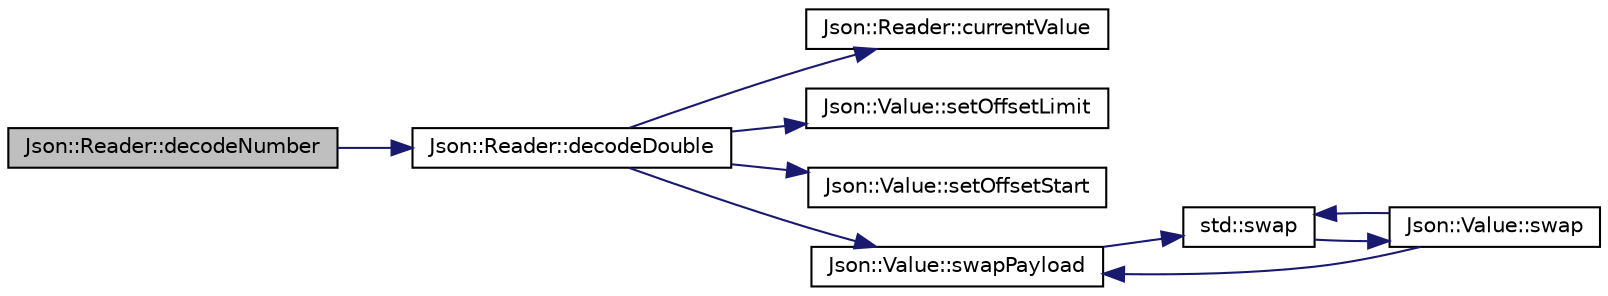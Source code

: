 digraph "Json::Reader::decodeNumber"
{
 // LATEX_PDF_SIZE
  edge [fontname="Helvetica",fontsize="10",labelfontname="Helvetica",labelfontsize="10"];
  node [fontname="Helvetica",fontsize="10",shape=record];
  rankdir="LR";
  Node1 [label="Json::Reader::decodeNumber",height=0.2,width=0.4,color="black", fillcolor="grey75", style="filled", fontcolor="black",tooltip=" "];
  Node1 -> Node2 [color="midnightblue",fontsize="10",style="solid",fontname="Helvetica"];
  Node2 [label="Json::Reader::decodeDouble",height=0.2,width=0.4,color="black", fillcolor="white", style="filled",URL="$class_json_1_1_reader.html#a2420bbb7fd6d5d3e7e2fea894dd8f70f",tooltip=" "];
  Node2 -> Node3 [color="midnightblue",fontsize="10",style="solid",fontname="Helvetica"];
  Node3 [label="Json::Reader::currentValue",height=0.2,width=0.4,color="black", fillcolor="white", style="filled",URL="$class_json_1_1_reader.html#a85597f763fb0148a17359b6dfc6f7326",tooltip=" "];
  Node2 -> Node4 [color="midnightblue",fontsize="10",style="solid",fontname="Helvetica"];
  Node4 [label="Json::Value::setOffsetLimit",height=0.2,width=0.4,color="black", fillcolor="white", style="filled",URL="$class_json_1_1_value.html#a5e4f5853fec138150c5df6004a8c2bcf",tooltip=" "];
  Node2 -> Node5 [color="midnightblue",fontsize="10",style="solid",fontname="Helvetica"];
  Node5 [label="Json::Value::setOffsetStart",height=0.2,width=0.4,color="black", fillcolor="white", style="filled",URL="$class_json_1_1_value.html#a92e32ea0f4f8a15853a3cf0beac9feb9",tooltip=" "];
  Node2 -> Node6 [color="midnightblue",fontsize="10",style="solid",fontname="Helvetica"];
  Node6 [label="Json::Value::swapPayload",height=0.2,width=0.4,color="black", fillcolor="white", style="filled",URL="$class_json_1_1_value.html#a5263476047f20e2fc6de470e4de34fe5",tooltip="Swap values but leave comments and source offsets in place."];
  Node6 -> Node7 [color="midnightblue",fontsize="10",style="solid",fontname="Helvetica"];
  Node7 [label="std::swap",height=0.2,width=0.4,color="black", fillcolor="white", style="filled",URL="$namespacestd.html#a22cc6fcbbb1f2f705c7888b615e43582",tooltip="Specialize std::swap() for Json::Value."];
  Node7 -> Node8 [color="midnightblue",fontsize="10",style="solid",fontname="Helvetica"];
  Node8 [label="Json::Value::swap",height=0.2,width=0.4,color="black", fillcolor="white", style="filled",URL="$class_json_1_1_value.html#aab841120d78e296e1bc06a373345e822",tooltip="Swap everything."];
  Node8 -> Node7 [color="midnightblue",fontsize="10",style="solid",fontname="Helvetica"];
  Node8 -> Node6 [color="midnightblue",fontsize="10",style="solid",fontname="Helvetica"];
}
